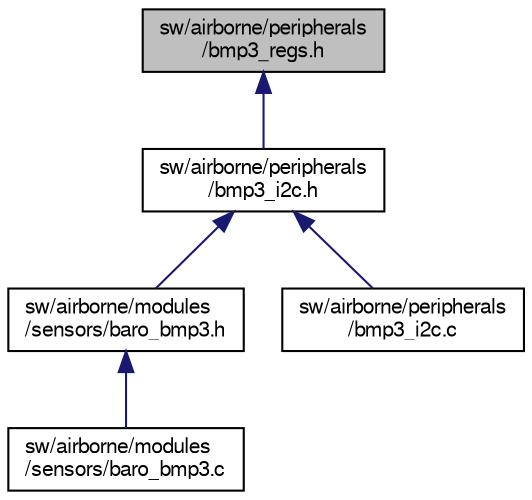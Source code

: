 digraph "sw/airborne/peripherals/bmp3_regs.h"
{
  edge [fontname="FreeSans",fontsize="10",labelfontname="FreeSans",labelfontsize="10"];
  node [fontname="FreeSans",fontsize="10",shape=record];
  Node1 [label="sw/airborne/peripherals\l/bmp3_regs.h",height=0.2,width=0.4,color="black", fillcolor="grey75", style="filled", fontcolor="black"];
  Node1 -> Node2 [dir="back",color="midnightblue",fontsize="10",style="solid",fontname="FreeSans"];
  Node2 [label="sw/airborne/peripherals\l/bmp3_i2c.h",height=0.2,width=0.4,color="black", fillcolor="white", style="filled",URL="$bmp3__i2c_8h.html",tooltip="Sensor driver for BMP3 sensor via I2C. "];
  Node2 -> Node3 [dir="back",color="midnightblue",fontsize="10",style="solid",fontname="FreeSans"];
  Node3 [label="sw/airborne/modules\l/sensors/baro_bmp3.h",height=0.2,width=0.4,color="black", fillcolor="white", style="filled",URL="$baro__bmp3_8h.html",tooltip="Bosch BMP3 I2C sensor interface. "];
  Node3 -> Node4 [dir="back",color="midnightblue",fontsize="10",style="solid",fontname="FreeSans"];
  Node4 [label="sw/airborne/modules\l/sensors/baro_bmp3.c",height=0.2,width=0.4,color="black", fillcolor="white", style="filled",URL="$baro__bmp3_8c.html",tooltip="Bosch BMP3 I2C sensor interface. "];
  Node2 -> Node5 [dir="back",color="midnightblue",fontsize="10",style="solid",fontname="FreeSans"];
  Node5 [label="sw/airborne/peripherals\l/bmp3_i2c.c",height=0.2,width=0.4,color="black", fillcolor="white", style="filled",URL="$bmp3__i2c_8c.html",tooltip="Sensor driver for BMP3 sensor via I2C. "];
}
